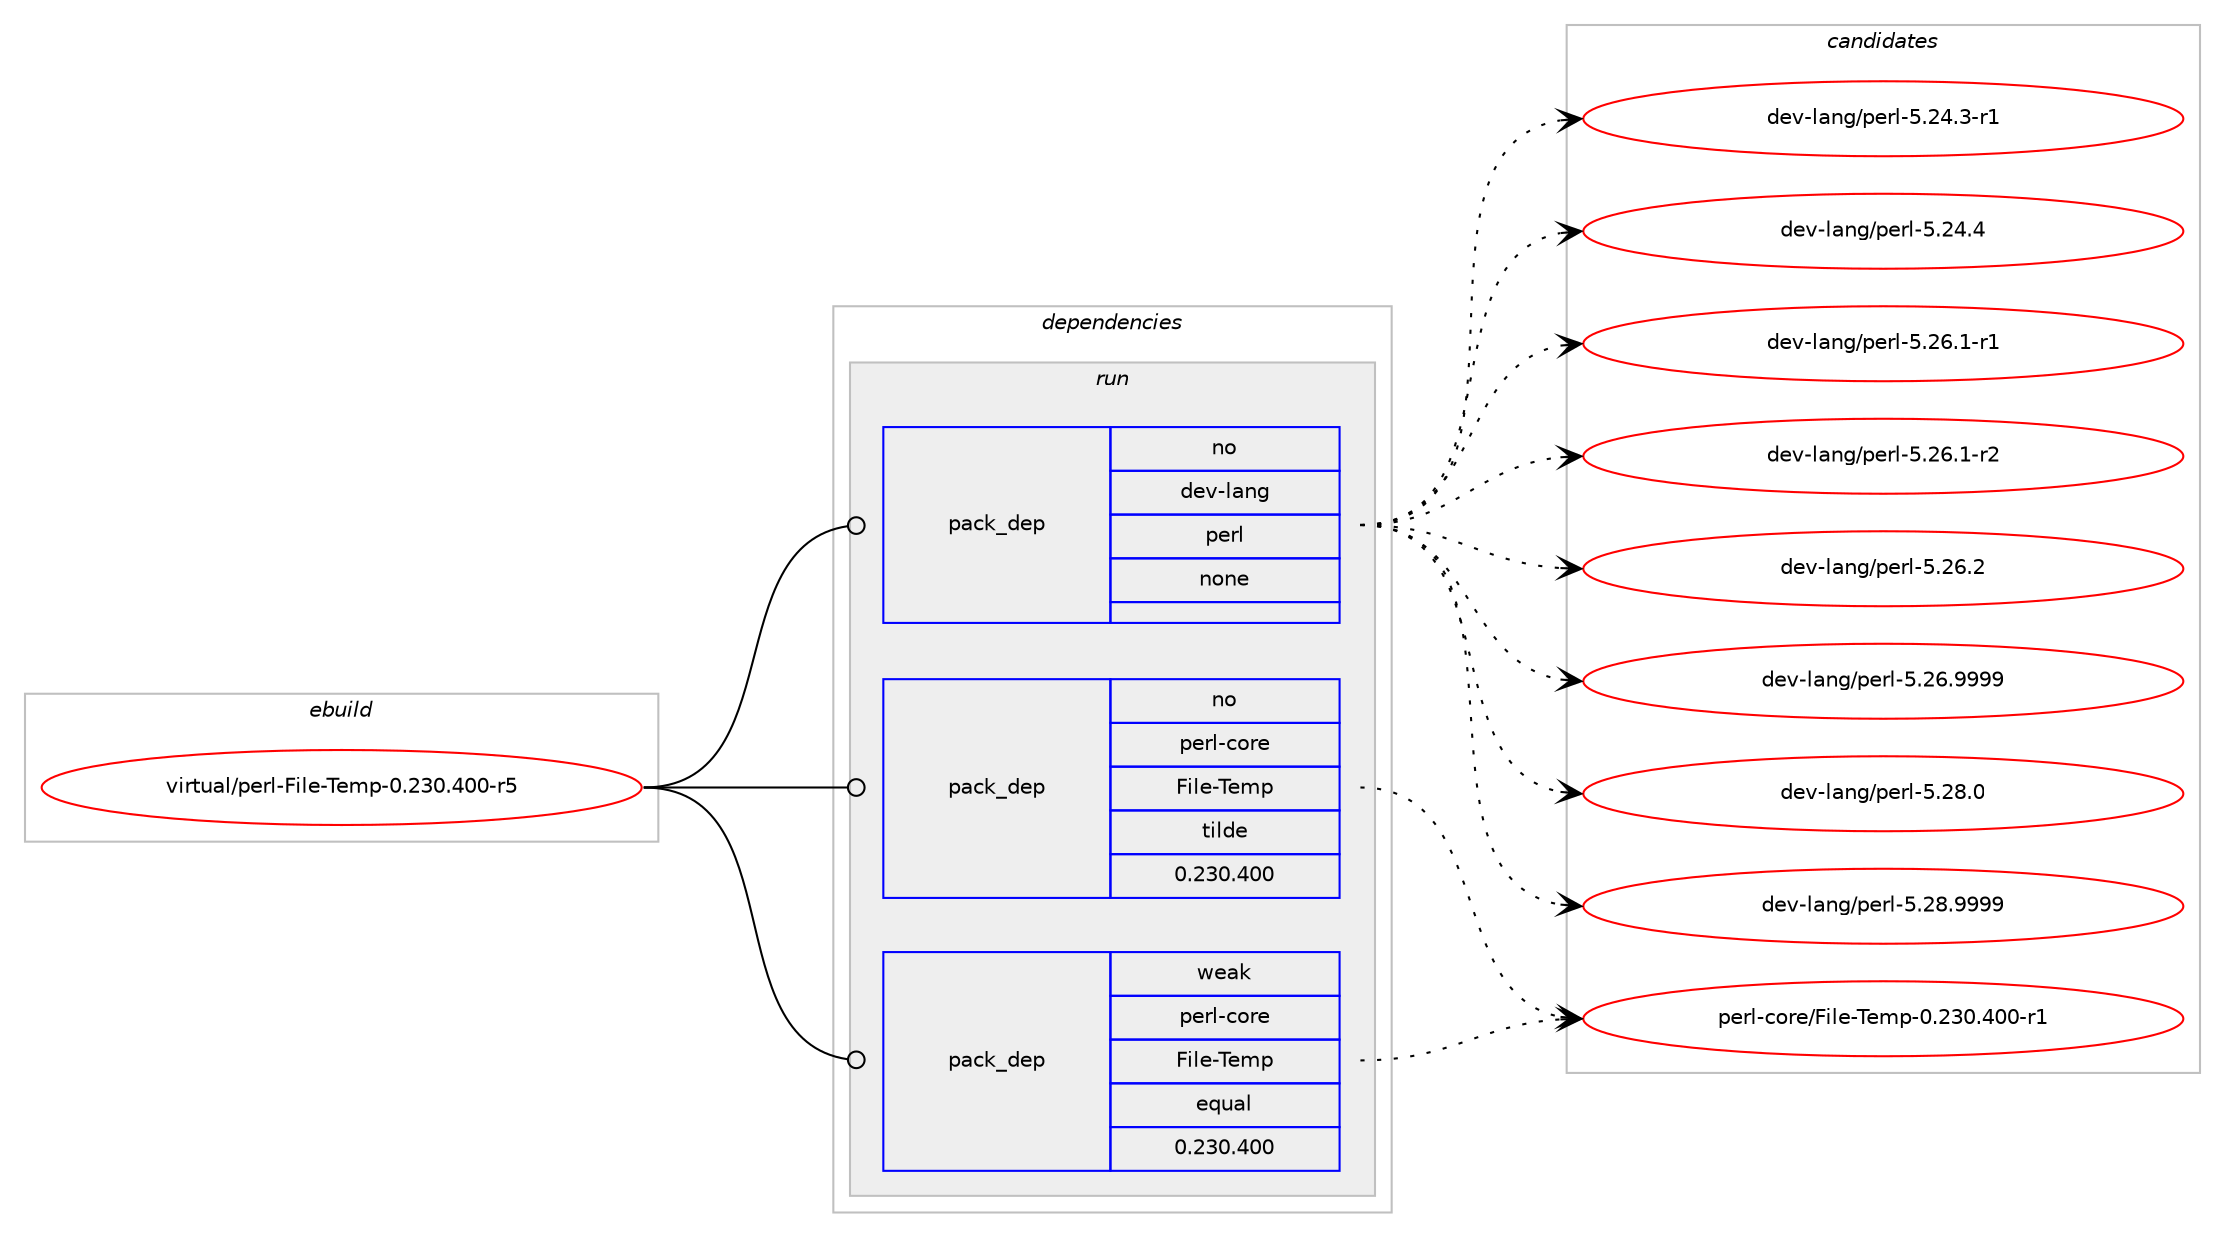 digraph prolog {

# *************
# Graph options
# *************

newrank=true;
concentrate=true;
compound=true;
graph [rankdir=LR,fontname=Helvetica,fontsize=10,ranksep=1.5];#, ranksep=2.5, nodesep=0.2];
edge  [arrowhead=vee];
node  [fontname=Helvetica,fontsize=10];

# **********
# The ebuild
# **********

subgraph cluster_leftcol {
color=gray;
rank=same;
label=<<i>ebuild</i>>;
id [label="virtual/perl-File-Temp-0.230.400-r5", color=red, width=4, href="../virtual/perl-File-Temp-0.230.400-r5.svg"];
}

# ****************
# The dependencies
# ****************

subgraph cluster_midcol {
color=gray;
label=<<i>dependencies</i>>;
subgraph cluster_compile {
fillcolor="#eeeeee";
style=filled;
label=<<i>compile</i>>;
}
subgraph cluster_compileandrun {
fillcolor="#eeeeee";
style=filled;
label=<<i>compile and run</i>>;
}
subgraph cluster_run {
fillcolor="#eeeeee";
style=filled;
label=<<i>run</i>>;
subgraph pack616 {
dependency759 [label=<<TABLE BORDER="0" CELLBORDER="1" CELLSPACING="0" CELLPADDING="4" WIDTH="220"><TR><TD ROWSPAN="6" CELLPADDING="30">pack_dep</TD></TR><TR><TD WIDTH="110">no</TD></TR><TR><TD>dev-lang</TD></TR><TR><TD>perl</TD></TR><TR><TD>none</TD></TR><TR><TD></TD></TR></TABLE>>, shape=none, color=blue];
}
id:e -> dependency759:w [weight=20,style="solid",arrowhead="odot"];
subgraph pack617 {
dependency760 [label=<<TABLE BORDER="0" CELLBORDER="1" CELLSPACING="0" CELLPADDING="4" WIDTH="220"><TR><TD ROWSPAN="6" CELLPADDING="30">pack_dep</TD></TR><TR><TD WIDTH="110">no</TD></TR><TR><TD>perl-core</TD></TR><TR><TD>File-Temp</TD></TR><TR><TD>tilde</TD></TR><TR><TD>0.230.400</TD></TR></TABLE>>, shape=none, color=blue];
}
id:e -> dependency760:w [weight=20,style="solid",arrowhead="odot"];
subgraph pack618 {
dependency761 [label=<<TABLE BORDER="0" CELLBORDER="1" CELLSPACING="0" CELLPADDING="4" WIDTH="220"><TR><TD ROWSPAN="6" CELLPADDING="30">pack_dep</TD></TR><TR><TD WIDTH="110">weak</TD></TR><TR><TD>perl-core</TD></TR><TR><TD>File-Temp</TD></TR><TR><TD>equal</TD></TR><TR><TD>0.230.400</TD></TR></TABLE>>, shape=none, color=blue];
}
id:e -> dependency761:w [weight=20,style="solid",arrowhead="odot"];
}
}

# **************
# The candidates
# **************

subgraph cluster_choices {
rank=same;
color=gray;
label=<<i>candidates</i>>;

subgraph choice616 {
color=black;
nodesep=1;
choice100101118451089711010347112101114108455346505246514511449 [label="dev-lang/perl-5.24.3-r1", color=red, width=4,href="../dev-lang/perl-5.24.3-r1.svg"];
choice10010111845108971101034711210111410845534650524652 [label="dev-lang/perl-5.24.4", color=red, width=4,href="../dev-lang/perl-5.24.4.svg"];
choice100101118451089711010347112101114108455346505446494511449 [label="dev-lang/perl-5.26.1-r1", color=red, width=4,href="../dev-lang/perl-5.26.1-r1.svg"];
choice100101118451089711010347112101114108455346505446494511450 [label="dev-lang/perl-5.26.1-r2", color=red, width=4,href="../dev-lang/perl-5.26.1-r2.svg"];
choice10010111845108971101034711210111410845534650544650 [label="dev-lang/perl-5.26.2", color=red, width=4,href="../dev-lang/perl-5.26.2.svg"];
choice10010111845108971101034711210111410845534650544657575757 [label="dev-lang/perl-5.26.9999", color=red, width=4,href="../dev-lang/perl-5.26.9999.svg"];
choice10010111845108971101034711210111410845534650564648 [label="dev-lang/perl-5.28.0", color=red, width=4,href="../dev-lang/perl-5.28.0.svg"];
choice10010111845108971101034711210111410845534650564657575757 [label="dev-lang/perl-5.28.9999", color=red, width=4,href="../dev-lang/perl-5.28.9999.svg"];
dependency759:e -> choice100101118451089711010347112101114108455346505246514511449:w [style=dotted,weight="100"];
dependency759:e -> choice10010111845108971101034711210111410845534650524652:w [style=dotted,weight="100"];
dependency759:e -> choice100101118451089711010347112101114108455346505446494511449:w [style=dotted,weight="100"];
dependency759:e -> choice100101118451089711010347112101114108455346505446494511450:w [style=dotted,weight="100"];
dependency759:e -> choice10010111845108971101034711210111410845534650544650:w [style=dotted,weight="100"];
dependency759:e -> choice10010111845108971101034711210111410845534650544657575757:w [style=dotted,weight="100"];
dependency759:e -> choice10010111845108971101034711210111410845534650564648:w [style=dotted,weight="100"];
dependency759:e -> choice10010111845108971101034711210111410845534650564657575757:w [style=dotted,weight="100"];
}
subgraph choice617 {
color=black;
nodesep=1;
choice112101114108459911111410147701051081014584101109112454846505148465248484511449 [label="perl-core/File-Temp-0.230.400-r1", color=red, width=4,href="../perl-core/File-Temp-0.230.400-r1.svg"];
dependency760:e -> choice112101114108459911111410147701051081014584101109112454846505148465248484511449:w [style=dotted,weight="100"];
}
subgraph choice618 {
color=black;
nodesep=1;
choice112101114108459911111410147701051081014584101109112454846505148465248484511449 [label="perl-core/File-Temp-0.230.400-r1", color=red, width=4,href="../perl-core/File-Temp-0.230.400-r1.svg"];
dependency761:e -> choice112101114108459911111410147701051081014584101109112454846505148465248484511449:w [style=dotted,weight="100"];
}
}

}
